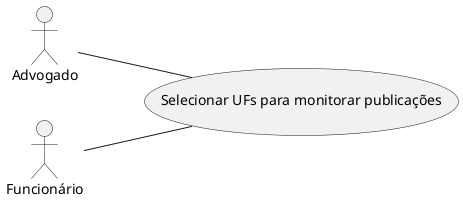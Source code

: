 @startuml
left to right direction

actor "Advogado" as Advogado
actor "Funcionário" as Funcionario

usecase "Selecionar UFs para monitorar publicações" as UC5

Advogado -- UC5
Funcionario -- UC5

@enduml
